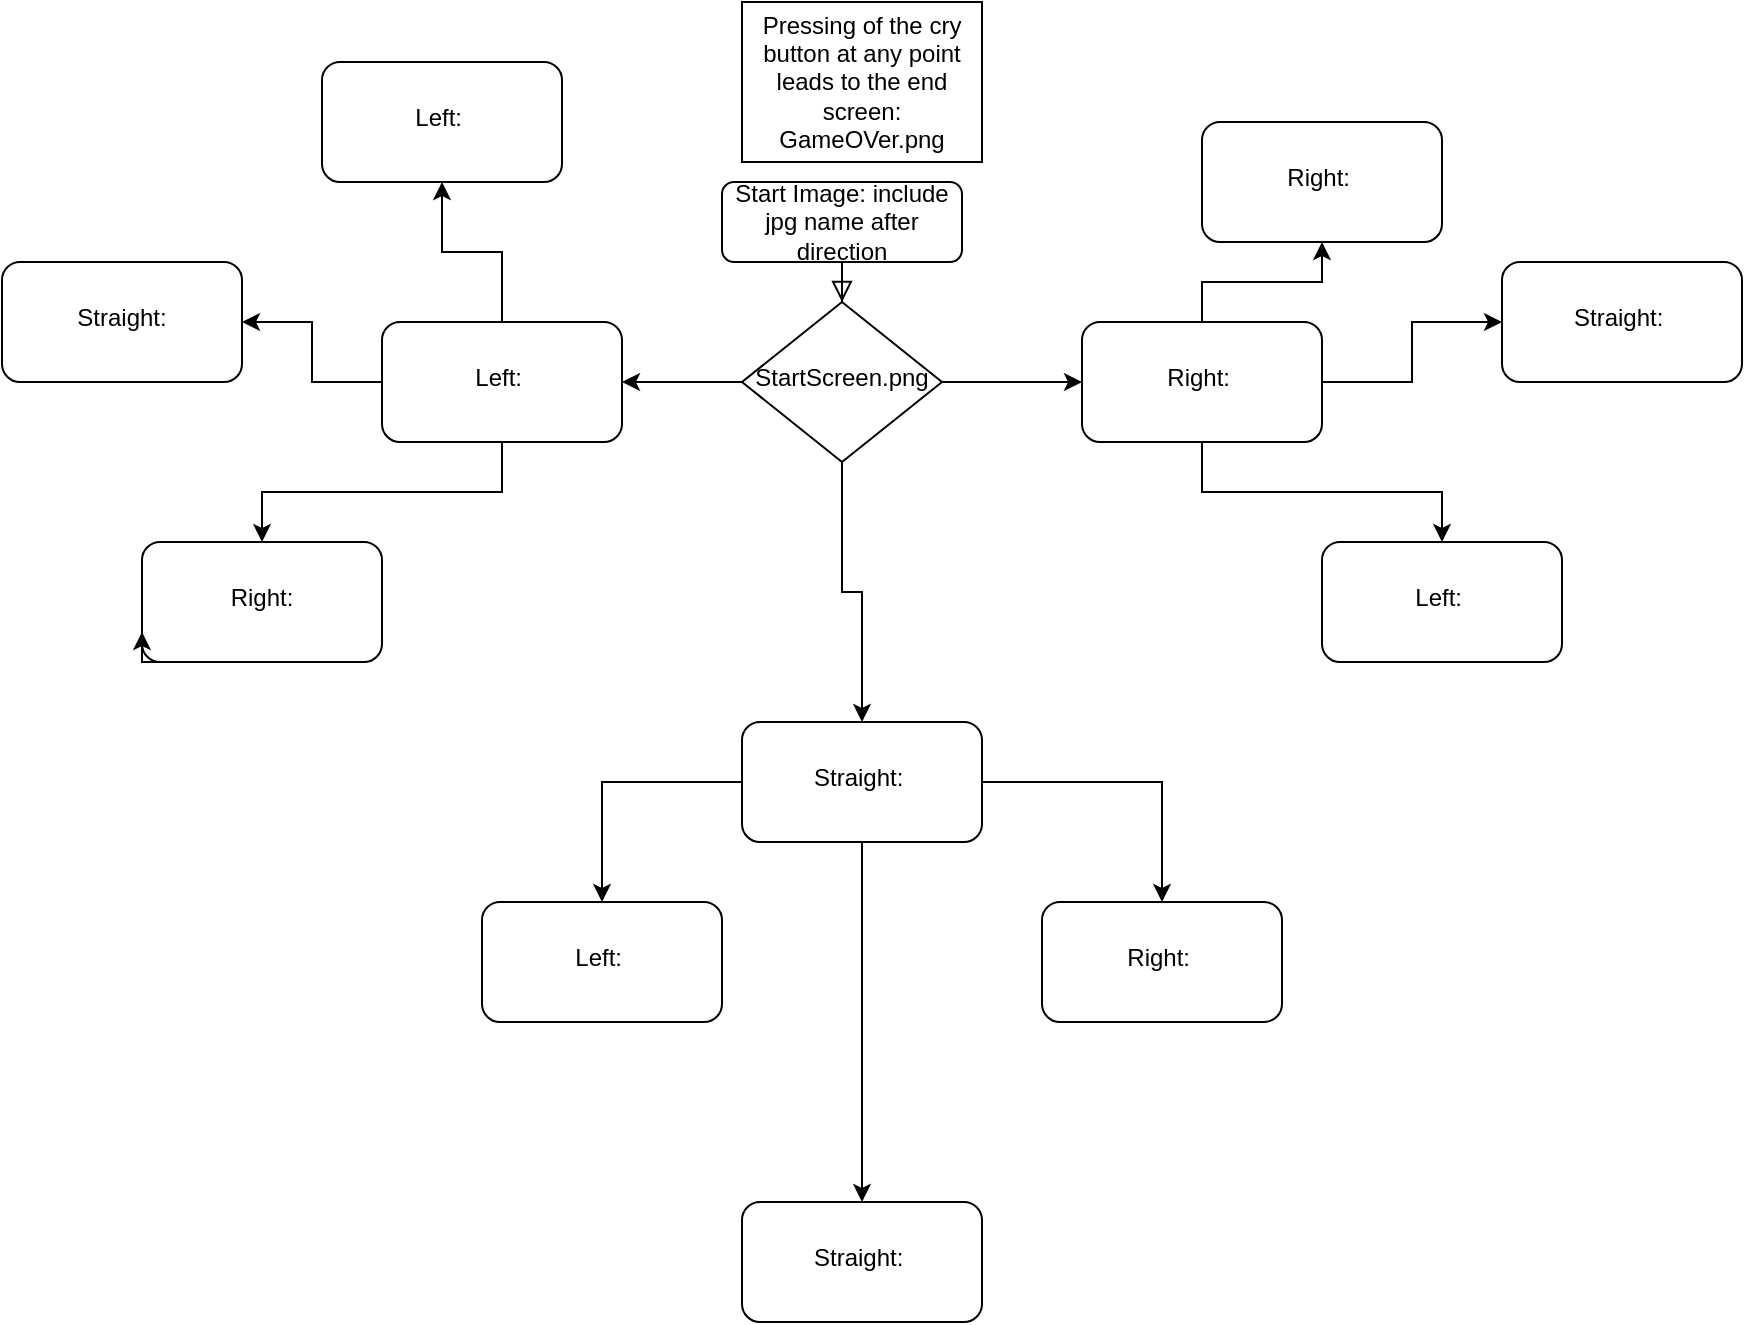 <mxfile version="24.2.5" type="device">
  <diagram id="C5RBs43oDa-KdzZeNtuy" name="Page-1">
    <mxGraphModel dx="1863" dy="1775" grid="1" gridSize="10" guides="1" tooltips="1" connect="1" arrows="1" fold="1" page="1" pageScale="1" pageWidth="827" pageHeight="1169" math="0" shadow="0">
      <root>
        <mxCell id="WIyWlLk6GJQsqaUBKTNV-0" />
        <mxCell id="WIyWlLk6GJQsqaUBKTNV-1" parent="WIyWlLk6GJQsqaUBKTNV-0" />
        <mxCell id="WIyWlLk6GJQsqaUBKTNV-2" value="" style="rounded=0;html=1;jettySize=auto;orthogonalLoop=1;fontSize=11;endArrow=block;endFill=0;endSize=8;strokeWidth=1;shadow=0;labelBackgroundColor=none;edgeStyle=orthogonalEdgeStyle;" parent="WIyWlLk6GJQsqaUBKTNV-1" source="WIyWlLk6GJQsqaUBKTNV-3" target="WIyWlLk6GJQsqaUBKTNV-6" edge="1">
          <mxGeometry relative="1" as="geometry" />
        </mxCell>
        <mxCell id="WIyWlLk6GJQsqaUBKTNV-3" value="Start Image: include jpg name after direction" style="rounded=1;whiteSpace=wrap;html=1;fontSize=12;glass=0;strokeWidth=1;shadow=0;" parent="WIyWlLk6GJQsqaUBKTNV-1" vertex="1">
          <mxGeometry x="160" y="-140" width="120" height="40" as="geometry" />
        </mxCell>
        <mxCell id="a4AE7kOXNxfwiZ9aETd2-2" value="" style="edgeStyle=orthogonalEdgeStyle;rounded=0;orthogonalLoop=1;jettySize=auto;html=1;" parent="WIyWlLk6GJQsqaUBKTNV-1" source="WIyWlLk6GJQsqaUBKTNV-6" target="a4AE7kOXNxfwiZ9aETd2-1" edge="1">
          <mxGeometry relative="1" as="geometry" />
        </mxCell>
        <mxCell id="a4AE7kOXNxfwiZ9aETd2-4" value="" style="edgeStyle=orthogonalEdgeStyle;rounded=0;orthogonalLoop=1;jettySize=auto;html=1;" parent="WIyWlLk6GJQsqaUBKTNV-1" source="WIyWlLk6GJQsqaUBKTNV-6" target="a4AE7kOXNxfwiZ9aETd2-3" edge="1">
          <mxGeometry relative="1" as="geometry" />
        </mxCell>
        <mxCell id="a4AE7kOXNxfwiZ9aETd2-6" value="" style="edgeStyle=orthogonalEdgeStyle;rounded=0;orthogonalLoop=1;jettySize=auto;html=1;" parent="WIyWlLk6GJQsqaUBKTNV-1" source="WIyWlLk6GJQsqaUBKTNV-6" target="a4AE7kOXNxfwiZ9aETd2-5" edge="1">
          <mxGeometry relative="1" as="geometry" />
        </mxCell>
        <mxCell id="WIyWlLk6GJQsqaUBKTNV-6" value="StartScreen.png" style="rhombus;whiteSpace=wrap;html=1;shadow=0;fontFamily=Helvetica;fontSize=12;align=center;strokeWidth=1;spacing=6;spacingTop=-4;" parent="WIyWlLk6GJQsqaUBKTNV-1" vertex="1">
          <mxGeometry x="170" y="-80" width="100" height="80" as="geometry" />
        </mxCell>
        <mxCell id="a4AE7kOXNxfwiZ9aETd2-0" value="Pressing of the cry button at any point leads to the end screen: GameOVer.png" style="rounded=0;whiteSpace=wrap;html=1;" parent="WIyWlLk6GJQsqaUBKTNV-1" vertex="1">
          <mxGeometry x="170" y="-230" width="120" height="80" as="geometry" />
        </mxCell>
        <mxCell id="a4AE7kOXNxfwiZ9aETd2-10" value="" style="edgeStyle=orthogonalEdgeStyle;rounded=0;orthogonalLoop=1;jettySize=auto;html=1;" parent="WIyWlLk6GJQsqaUBKTNV-1" source="a4AE7kOXNxfwiZ9aETd2-1" target="a4AE7kOXNxfwiZ9aETd2-9" edge="1">
          <mxGeometry relative="1" as="geometry" />
        </mxCell>
        <mxCell id="a4AE7kOXNxfwiZ9aETd2-12" value="" style="edgeStyle=orthogonalEdgeStyle;rounded=0;orthogonalLoop=1;jettySize=auto;html=1;" parent="WIyWlLk6GJQsqaUBKTNV-1" source="a4AE7kOXNxfwiZ9aETd2-1" target="a4AE7kOXNxfwiZ9aETd2-11" edge="1">
          <mxGeometry relative="1" as="geometry" />
        </mxCell>
        <mxCell id="a4AE7kOXNxfwiZ9aETd2-14" value="" style="edgeStyle=orthogonalEdgeStyle;rounded=0;orthogonalLoop=1;jettySize=auto;html=1;" parent="WIyWlLk6GJQsqaUBKTNV-1" source="a4AE7kOXNxfwiZ9aETd2-1" target="a4AE7kOXNxfwiZ9aETd2-13" edge="1">
          <mxGeometry relative="1" as="geometry" />
        </mxCell>
        <mxCell id="a4AE7kOXNxfwiZ9aETd2-1" value="Left:&amp;nbsp;" style="rounded=1;whiteSpace=wrap;html=1;shadow=0;strokeWidth=1;spacing=6;spacingTop=-4;" parent="WIyWlLk6GJQsqaUBKTNV-1" vertex="1">
          <mxGeometry x="-10" y="-70" width="120" height="60" as="geometry" />
        </mxCell>
        <mxCell id="a4AE7kOXNxfwiZ9aETd2-22" value="" style="edgeStyle=orthogonalEdgeStyle;rounded=0;orthogonalLoop=1;jettySize=auto;html=1;" parent="WIyWlLk6GJQsqaUBKTNV-1" source="a4AE7kOXNxfwiZ9aETd2-3" target="a4AE7kOXNxfwiZ9aETd2-21" edge="1">
          <mxGeometry relative="1" as="geometry" />
        </mxCell>
        <mxCell id="a4AE7kOXNxfwiZ9aETd2-24" value="" style="edgeStyle=orthogonalEdgeStyle;rounded=0;orthogonalLoop=1;jettySize=auto;html=1;" parent="WIyWlLk6GJQsqaUBKTNV-1" source="a4AE7kOXNxfwiZ9aETd2-3" target="a4AE7kOXNxfwiZ9aETd2-23" edge="1">
          <mxGeometry relative="1" as="geometry" />
        </mxCell>
        <mxCell id="a4AE7kOXNxfwiZ9aETd2-26" value="" style="edgeStyle=orthogonalEdgeStyle;rounded=0;orthogonalLoop=1;jettySize=auto;html=1;" parent="WIyWlLk6GJQsqaUBKTNV-1" source="a4AE7kOXNxfwiZ9aETd2-3" target="a4AE7kOXNxfwiZ9aETd2-25" edge="1">
          <mxGeometry relative="1" as="geometry" />
        </mxCell>
        <mxCell id="a4AE7kOXNxfwiZ9aETd2-3" value="Right:&amp;nbsp;" style="rounded=1;whiteSpace=wrap;html=1;shadow=0;strokeWidth=1;spacing=6;spacingTop=-4;" parent="WIyWlLk6GJQsqaUBKTNV-1" vertex="1">
          <mxGeometry x="340" y="-70" width="120" height="60" as="geometry" />
        </mxCell>
        <mxCell id="a4AE7kOXNxfwiZ9aETd2-16" value="" style="edgeStyle=orthogonalEdgeStyle;rounded=0;orthogonalLoop=1;jettySize=auto;html=1;" parent="WIyWlLk6GJQsqaUBKTNV-1" source="a4AE7kOXNxfwiZ9aETd2-5" target="a4AE7kOXNxfwiZ9aETd2-15" edge="1">
          <mxGeometry relative="1" as="geometry" />
        </mxCell>
        <mxCell id="a4AE7kOXNxfwiZ9aETd2-18" value="" style="edgeStyle=orthogonalEdgeStyle;rounded=0;orthogonalLoop=1;jettySize=auto;html=1;" parent="WIyWlLk6GJQsqaUBKTNV-1" source="a4AE7kOXNxfwiZ9aETd2-5" target="a4AE7kOXNxfwiZ9aETd2-17" edge="1">
          <mxGeometry relative="1" as="geometry" />
        </mxCell>
        <mxCell id="a4AE7kOXNxfwiZ9aETd2-20" value="" style="edgeStyle=orthogonalEdgeStyle;rounded=0;orthogonalLoop=1;jettySize=auto;html=1;" parent="WIyWlLk6GJQsqaUBKTNV-1" source="a4AE7kOXNxfwiZ9aETd2-5" target="a4AE7kOXNxfwiZ9aETd2-19" edge="1">
          <mxGeometry relative="1" as="geometry" />
        </mxCell>
        <mxCell id="a4AE7kOXNxfwiZ9aETd2-5" value="Straight:&amp;nbsp;" style="rounded=1;whiteSpace=wrap;html=1;shadow=0;strokeWidth=1;spacing=6;spacingTop=-4;" parent="WIyWlLk6GJQsqaUBKTNV-1" vertex="1">
          <mxGeometry x="170" y="130" width="120" height="60" as="geometry" />
        </mxCell>
        <mxCell id="a4AE7kOXNxfwiZ9aETd2-9" value="Left:&amp;nbsp;" style="rounded=1;whiteSpace=wrap;html=1;shadow=0;strokeWidth=1;spacing=6;spacingTop=-4;" parent="WIyWlLk6GJQsqaUBKTNV-1" vertex="1">
          <mxGeometry x="-40" y="-200" width="120" height="60" as="geometry" />
        </mxCell>
        <mxCell id="a4AE7kOXNxfwiZ9aETd2-11" value="Straight:" style="rounded=1;whiteSpace=wrap;html=1;shadow=0;strokeWidth=1;spacing=6;spacingTop=-4;" parent="WIyWlLk6GJQsqaUBKTNV-1" vertex="1">
          <mxGeometry x="-200" y="-100" width="120" height="60" as="geometry" />
        </mxCell>
        <mxCell id="a4AE7kOXNxfwiZ9aETd2-13" value="Right:" style="rounded=1;whiteSpace=wrap;html=1;shadow=0;strokeWidth=1;spacing=6;spacingTop=-4;" parent="WIyWlLk6GJQsqaUBKTNV-1" vertex="1">
          <mxGeometry x="-130" y="40" width="120" height="60" as="geometry" />
        </mxCell>
        <mxCell id="a4AE7kOXNxfwiZ9aETd2-15" value="Left:&amp;nbsp;" style="rounded=1;whiteSpace=wrap;html=1;shadow=0;strokeWidth=1;spacing=6;spacingTop=-4;" parent="WIyWlLk6GJQsqaUBKTNV-1" vertex="1">
          <mxGeometry x="40" y="220" width="120" height="60" as="geometry" />
        </mxCell>
        <mxCell id="a4AE7kOXNxfwiZ9aETd2-17" value="Straight:&amp;nbsp;" style="rounded=1;whiteSpace=wrap;html=1;shadow=0;strokeWidth=1;spacing=6;spacingTop=-4;" parent="WIyWlLk6GJQsqaUBKTNV-1" vertex="1">
          <mxGeometry x="170" y="370" width="120" height="60" as="geometry" />
        </mxCell>
        <mxCell id="a4AE7kOXNxfwiZ9aETd2-19" value="Right:&amp;nbsp;" style="rounded=1;whiteSpace=wrap;html=1;shadow=0;strokeWidth=1;spacing=6;spacingTop=-4;" parent="WIyWlLk6GJQsqaUBKTNV-1" vertex="1">
          <mxGeometry x="320" y="220" width="120" height="60" as="geometry" />
        </mxCell>
        <mxCell id="a4AE7kOXNxfwiZ9aETd2-21" value="Right:&amp;nbsp;" style="rounded=1;whiteSpace=wrap;html=1;shadow=0;strokeWidth=1;spacing=6;spacingTop=-4;" parent="WIyWlLk6GJQsqaUBKTNV-1" vertex="1">
          <mxGeometry x="400" y="-170" width="120" height="60" as="geometry" />
        </mxCell>
        <mxCell id="a4AE7kOXNxfwiZ9aETd2-23" value="Straight:&amp;nbsp;" style="rounded=1;whiteSpace=wrap;html=1;shadow=0;strokeWidth=1;spacing=6;spacingTop=-4;" parent="WIyWlLk6GJQsqaUBKTNV-1" vertex="1">
          <mxGeometry x="550" y="-100" width="120" height="60" as="geometry" />
        </mxCell>
        <mxCell id="a4AE7kOXNxfwiZ9aETd2-25" value="Left:&amp;nbsp;" style="rounded=1;whiteSpace=wrap;html=1;shadow=0;strokeWidth=1;spacing=6;spacingTop=-4;" parent="WIyWlLk6GJQsqaUBKTNV-1" vertex="1">
          <mxGeometry x="460" y="40" width="120" height="60" as="geometry" />
        </mxCell>
        <mxCell id="a4AE7kOXNxfwiZ9aETd2-27" style="edgeStyle=orthogonalEdgeStyle;rounded=0;orthogonalLoop=1;jettySize=auto;html=1;exitX=0.25;exitY=1;exitDx=0;exitDy=0;entryX=0;entryY=0.75;entryDx=0;entryDy=0;" parent="WIyWlLk6GJQsqaUBKTNV-1" source="a4AE7kOXNxfwiZ9aETd2-13" target="a4AE7kOXNxfwiZ9aETd2-13" edge="1">
          <mxGeometry relative="1" as="geometry" />
        </mxCell>
      </root>
    </mxGraphModel>
  </diagram>
</mxfile>
